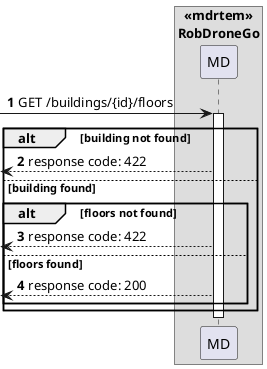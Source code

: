 @startuml
autonumber

box "  <<mdrtem>>\nRobDroneGo"
participant "MD" as mdr

[-> mdr: GET /buildings/{id}/floors

activate mdr
alt building not found
    [<--mdr : response code: 422
else building found
    alt floors not found
        [<--mdr : response code: 422
    else floors found
        [<--mdr : response code: 200
    end
end
deactivate mdr

@enduml
